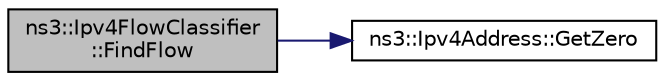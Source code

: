 digraph "ns3::Ipv4FlowClassifier::FindFlow"
{
 // LATEX_PDF_SIZE
  edge [fontname="Helvetica",fontsize="10",labelfontname="Helvetica",labelfontsize="10"];
  node [fontname="Helvetica",fontsize="10",shape=record];
  rankdir="LR";
  Node1 [label="ns3::Ipv4FlowClassifier\l::FindFlow",height=0.2,width=0.4,color="black", fillcolor="grey75", style="filled", fontcolor="black",tooltip="Searches for the FiveTuple corresponding to the given flowId."];
  Node1 -> Node2 [color="midnightblue",fontsize="10",style="solid",fontname="Helvetica"];
  Node2 [label="ns3::Ipv4Address::GetZero",height=0.2,width=0.4,color="black", fillcolor="white", style="filled",URL="$classns3_1_1_ipv4_address.html#aeeb1c76b35d4ab612fda7bc51e99c5db",tooltip=" "];
}
